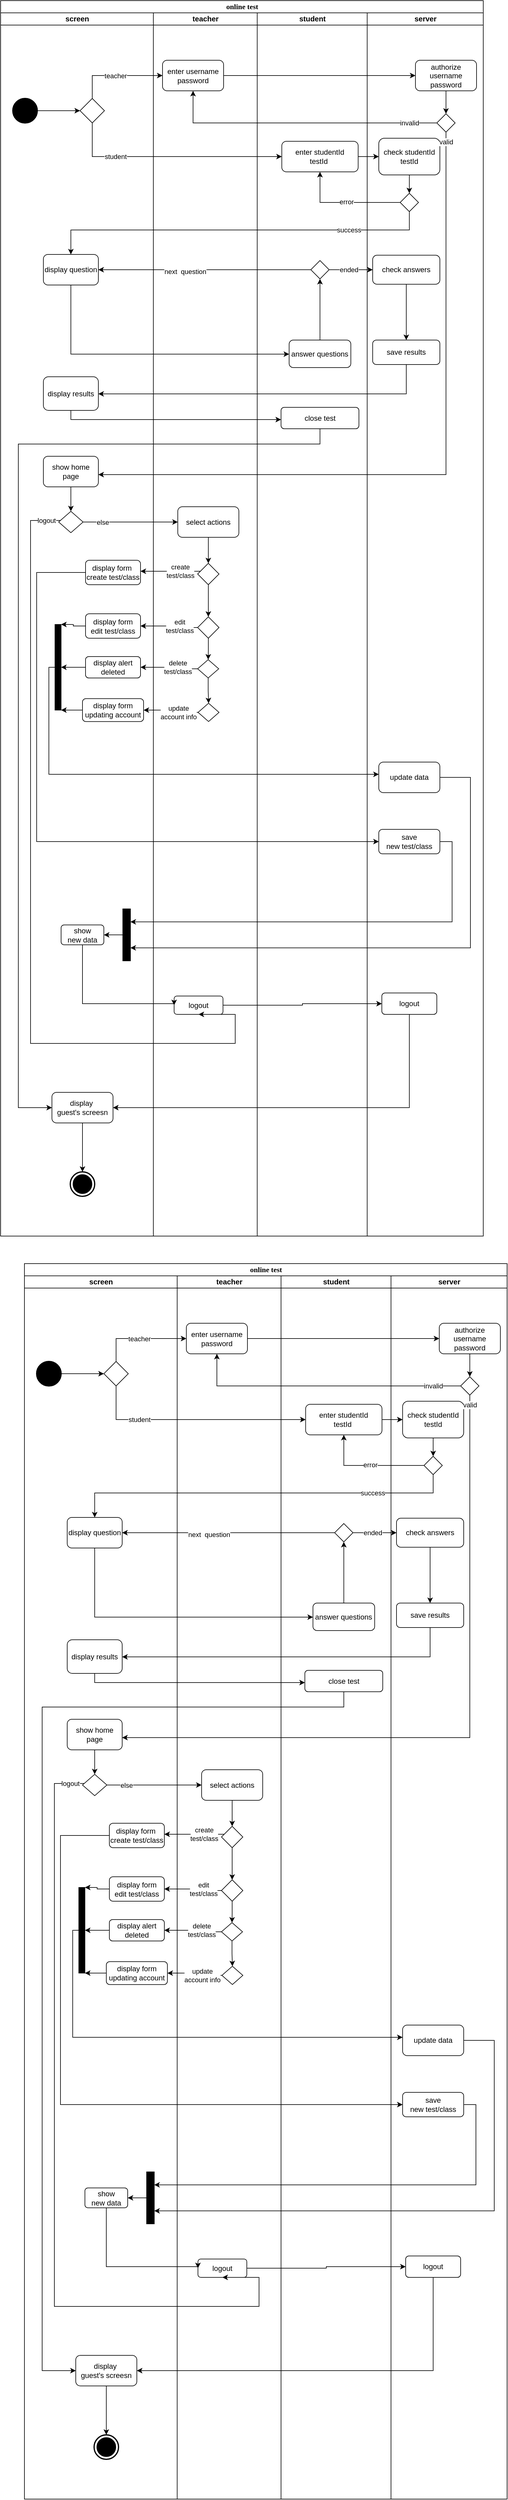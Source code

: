 <mxfile version="14.5.1" type="github">
  <diagram name="Page-1" id="0783ab3e-0a74-02c8-0abd-f7b4e66b4bec">
    <mxGraphModel dx="1246" dy="497" grid="1" gridSize="10" guides="1" tooltips="1" connect="1" arrows="1" fold="1" page="1" pageScale="1" pageWidth="850" pageHeight="1100" background="#ffffff" math="0" shadow="0">
      <root>
        <mxCell id="0" />
        <mxCell id="1" parent="0" />
        <mxCell id="1c1d494c118603dd-1" value="online test" style="swimlane;html=1;childLayout=stackLayout;startSize=20;rounded=0;shadow=0;comic=0;labelBackgroundColor=none;strokeWidth=1;fontFamily=Verdana;fontSize=12;align=center;" parent="1" vertex="1">
          <mxGeometry x="41" y="25" width="790" height="2020" as="geometry" />
        </mxCell>
        <mxCell id="1c1d494c118603dd-2" value="screen" style="swimlane;html=1;startSize=20;" parent="1c1d494c118603dd-1" vertex="1">
          <mxGeometry y="20" width="250" height="2000" as="geometry">
            <mxRectangle y="20" width="30" height="1030" as="alternateBounds" />
          </mxGeometry>
        </mxCell>
        <mxCell id="__xzhOT7xX7lZz7hjgIz-19" style="edgeStyle=orthogonalEdgeStyle;rounded=0;orthogonalLoop=1;jettySize=auto;html=1;entryX=0;entryY=0.5;entryDx=0;entryDy=0;" parent="1c1d494c118603dd-2" source="__xzhOT7xX7lZz7hjgIz-13" target="__xzhOT7xX7lZz7hjgIz-15" edge="1">
          <mxGeometry relative="1" as="geometry" />
        </mxCell>
        <mxCell id="__xzhOT7xX7lZz7hjgIz-13" value="" style="shape=ellipse;html=1;fillColor=#000000;strokeWidth=2;verticalLabelPosition=bottom;verticalAlignment=top;perimeter=ellipsePerimeter;" parent="1c1d494c118603dd-2" vertex="1">
          <mxGeometry x="20" y="140" width="40" height="40" as="geometry" />
        </mxCell>
        <mxCell id="__xzhOT7xX7lZz7hjgIz-15" value="" style="shape=rhombus;html=1;verticalLabelPosition=bottom;verticalAlignment=top;" parent="1c1d494c118603dd-2" vertex="1">
          <mxGeometry x="130" y="140" width="40" height="40" as="geometry" />
        </mxCell>
        <mxCell id="__xzhOT7xX7lZz7hjgIz-214" style="edgeStyle=orthogonalEdgeStyle;rounded=0;orthogonalLoop=1;jettySize=auto;html=1;entryX=0.5;entryY=0;entryDx=0;entryDy=0;" parent="1c1d494c118603dd-2" source="__xzhOT7xX7lZz7hjgIz-34" target="__xzhOT7xX7lZz7hjgIz-212" edge="1">
          <mxGeometry relative="1" as="geometry" />
        </mxCell>
        <mxCell id="__xzhOT7xX7lZz7hjgIz-34" value="show home page" style="shape=rect;html=1;rounded=1;whiteSpace=wrap;align=center;" parent="1c1d494c118603dd-2" vertex="1">
          <mxGeometry x="70" y="725" width="90" height="50" as="geometry" />
        </mxCell>
        <mxCell id="__xzhOT7xX7lZz7hjgIz-47" value="display question" style="shape=rect;html=1;rounded=1;whiteSpace=wrap;align=center;" parent="1c1d494c118603dd-2" vertex="1">
          <mxGeometry x="70" y="395" width="90" height="50" as="geometry" />
        </mxCell>
        <mxCell id="__xzhOT7xX7lZz7hjgIz-63" value="display results" style="shape=rect;html=1;rounded=1;whiteSpace=wrap;align=center;" parent="1c1d494c118603dd-2" vertex="1">
          <mxGeometry x="70" y="595" width="90" height="55" as="geometry" />
        </mxCell>
        <mxCell id="__xzhOT7xX7lZz7hjgIz-65" value="" style="html=1;shape=mxgraph.sysml.actFinal;strokeWidth=2;verticalLabelPosition=bottom;verticalAlignment=top;" parent="1c1d494c118603dd-2" vertex="1">
          <mxGeometry x="114" y="1895" width="40" height="40" as="geometry" />
        </mxCell>
        <mxCell id="__xzhOT7xX7lZz7hjgIz-78" value="display form&amp;nbsp;&lt;br&gt;create test/class" style="shape=rect;html=1;rounded=1;whiteSpace=wrap;align=center;" parent="1c1d494c118603dd-2" vertex="1">
          <mxGeometry x="139" y="895" width="90" height="40" as="geometry" />
        </mxCell>
        <mxCell id="__xzhOT7xX7lZz7hjgIz-79" value="display form&lt;br&gt;edit test/class" style="shape=rect;html=1;rounded=1;whiteSpace=wrap;align=center;" parent="1c1d494c118603dd-2" vertex="1">
          <mxGeometry x="139" y="982.5" width="90" height="40" as="geometry" />
        </mxCell>
        <mxCell id="__xzhOT7xX7lZz7hjgIz-89" value="display alert&lt;br&gt;deleted" style="shape=rect;html=1;rounded=1;whiteSpace=wrap;align=center;" parent="1c1d494c118603dd-2" vertex="1">
          <mxGeometry x="139" y="1052.5" width="90" height="35" as="geometry" />
        </mxCell>
        <mxCell id="__xzhOT7xX7lZz7hjgIz-95" value="display form&lt;br&gt;updating account" style="shape=rect;html=1;rounded=1;whiteSpace=wrap;align=center;" parent="1c1d494c118603dd-2" vertex="1">
          <mxGeometry x="134" y="1121.25" width="100" height="37.5" as="geometry" />
        </mxCell>
        <mxCell id="__xzhOT7xX7lZz7hjgIz-99" value="" style="shape=rect;html=1;fillColor=#000000;verticalLabelPosition=bottom;labelBackgroundColor=#ffffff;verticalAlign=top;" parent="1c1d494c118603dd-2" vertex="1">
          <mxGeometry x="89" y="1000" width="10" height="140" as="geometry" />
        </mxCell>
        <mxCell id="__xzhOT7xX7lZz7hjgIz-109" style="edgeStyle=orthogonalEdgeStyle;rounded=0;orthogonalLoop=1;jettySize=auto;html=1;entryX=1;entryY=0;entryDx=0;entryDy=0;" parent="1c1d494c118603dd-2" source="__xzhOT7xX7lZz7hjgIz-79" target="__xzhOT7xX7lZz7hjgIz-99" edge="1">
          <mxGeometry relative="1" as="geometry">
            <Array as="points">
              <mxPoint x="119" y="1003" />
              <mxPoint x="119" y="1000" />
            </Array>
          </mxGeometry>
        </mxCell>
        <mxCell id="__xzhOT7xX7lZz7hjgIz-110" style="edgeStyle=orthogonalEdgeStyle;rounded=0;orthogonalLoop=1;jettySize=auto;html=1;entryX=1;entryY=0.5;entryDx=0;entryDy=0;" parent="1c1d494c118603dd-2" source="__xzhOT7xX7lZz7hjgIz-89" target="__xzhOT7xX7lZz7hjgIz-99" edge="1">
          <mxGeometry relative="1" as="geometry" />
        </mxCell>
        <mxCell id="__xzhOT7xX7lZz7hjgIz-111" style="edgeStyle=orthogonalEdgeStyle;rounded=0;orthogonalLoop=1;jettySize=auto;html=1;entryX=1;entryY=1;entryDx=0;entryDy=0;" parent="1c1d494c118603dd-2" source="__xzhOT7xX7lZz7hjgIz-95" target="__xzhOT7xX7lZz7hjgIz-99" edge="1">
          <mxGeometry relative="1" as="geometry">
            <Array as="points">
              <mxPoint x="114" y="1140" />
              <mxPoint x="114" y="1140" />
            </Array>
          </mxGeometry>
        </mxCell>
        <mxCell id="__xzhOT7xX7lZz7hjgIz-120" value="" style="shape=rect;html=1;fillColor=#000000;verticalLabelPosition=bottom;labelBackgroundColor=#ffffff;verticalAlign=top;" parent="1c1d494c118603dd-2" vertex="1">
          <mxGeometry x="200" y="1465" width="12.5" height="85" as="geometry" />
        </mxCell>
        <mxCell id="__xzhOT7xX7lZz7hjgIz-130" value="show &lt;br&gt;new data" style="shape=rect;html=1;rounded=1;whiteSpace=wrap;align=center;" parent="1c1d494c118603dd-2" vertex="1">
          <mxGeometry x="99" y="1491.25" width="70" height="32.5" as="geometry" />
        </mxCell>
        <mxCell id="__xzhOT7xX7lZz7hjgIz-129" style="edgeStyle=orthogonalEdgeStyle;rounded=0;orthogonalLoop=1;jettySize=auto;html=1;" parent="1c1d494c118603dd-2" source="__xzhOT7xX7lZz7hjgIz-120" target="__xzhOT7xX7lZz7hjgIz-130" edge="1">
          <mxGeometry relative="1" as="geometry">
            <mxPoint x="159" y="1507.5" as="targetPoint" />
          </mxGeometry>
        </mxCell>
        <mxCell id="__xzhOT7xX7lZz7hjgIz-212" value="" style="rhombus;whiteSpace=wrap;html=1;" parent="1c1d494c118603dd-2" vertex="1">
          <mxGeometry x="95" y="815" width="40" height="35" as="geometry" />
        </mxCell>
        <mxCell id="__xzhOT7xX7lZz7hjgIz-251" style="edgeStyle=orthogonalEdgeStyle;rounded=0;orthogonalLoop=1;jettySize=auto;html=1;entryX=0.5;entryY=0;entryDx=0;entryDy=0;entryPerimeter=0;" parent="1c1d494c118603dd-2" source="__xzhOT7xX7lZz7hjgIz-247" target="__xzhOT7xX7lZz7hjgIz-65" edge="1">
          <mxGeometry relative="1" as="geometry" />
        </mxCell>
        <mxCell id="__xzhOT7xX7lZz7hjgIz-247" value="display&amp;nbsp;&lt;br&gt;guest&#39;s screesn" style="shape=rect;html=1;rounded=1;whiteSpace=wrap;align=center;" parent="1c1d494c118603dd-2" vertex="1">
          <mxGeometry x="84" y="1765" width="100" height="50" as="geometry" />
        </mxCell>
        <mxCell id="1c1d494c118603dd-3" value="teacher" style="swimlane;html=1;startSize=20;" parent="1c1d494c118603dd-1" vertex="1">
          <mxGeometry x="250" y="20" width="170" height="2000" as="geometry" />
        </mxCell>
        <mxCell id="__xzhOT7xX7lZz7hjgIz-21" value="enter username&lt;br&gt;password" style="shape=rect;html=1;rounded=1;whiteSpace=wrap;align=center;" parent="1c1d494c118603dd-3" vertex="1">
          <mxGeometry x="15" y="77.5" width="100" height="50" as="geometry" />
        </mxCell>
        <mxCell id="__xzhOT7xX7lZz7hjgIz-67" value="select actions" style="shape=rect;html=1;rounded=1;whiteSpace=wrap;align=center;" parent="1c1d494c118603dd-3" vertex="1">
          <mxGeometry x="40" y="807.5" width="100" height="50" as="geometry" />
        </mxCell>
        <mxCell id="__xzhOT7xX7lZz7hjgIz-70" value="" style="rhombus;whiteSpace=wrap;html=1;" parent="1c1d494c118603dd-3" vertex="1">
          <mxGeometry x="72.5" y="900" width="35" height="35" as="geometry" />
        </mxCell>
        <mxCell id="__xzhOT7xX7lZz7hjgIz-69" style="edgeStyle=orthogonalEdgeStyle;rounded=0;orthogonalLoop=1;jettySize=auto;html=1;exitX=0.5;exitY=1;exitDx=0;exitDy=0;" parent="1c1d494c118603dd-3" source="__xzhOT7xX7lZz7hjgIz-67" target="__xzhOT7xX7lZz7hjgIz-70" edge="1">
          <mxGeometry relative="1" as="geometry">
            <mxPoint x="74" y="937.5" as="targetPoint" />
            <mxPoint x="74" y="857.5" as="sourcePoint" />
          </mxGeometry>
        </mxCell>
        <mxCell id="__xzhOT7xX7lZz7hjgIz-80" value="" style="rhombus;whiteSpace=wrap;html=1;" parent="1c1d494c118603dd-3" vertex="1">
          <mxGeometry x="72.5" y="987.5" width="35" height="35" as="geometry" />
        </mxCell>
        <mxCell id="__xzhOT7xX7lZz7hjgIz-81" value="" style="edgeStyle=orthogonalEdgeStyle;rounded=0;orthogonalLoop=1;jettySize=auto;html=1;" parent="1c1d494c118603dd-3" source="__xzhOT7xX7lZz7hjgIz-70" target="__xzhOT7xX7lZz7hjgIz-80" edge="1">
          <mxGeometry relative="1" as="geometry" />
        </mxCell>
        <mxCell id="__xzhOT7xX7lZz7hjgIz-87" value="" style="rhombus;whiteSpace=wrap;html=1;" parent="1c1d494c118603dd-3" vertex="1">
          <mxGeometry x="72.5" y="1057.5" width="34.5" height="30" as="geometry" />
        </mxCell>
        <mxCell id="__xzhOT7xX7lZz7hjgIz-86" style="edgeStyle=orthogonalEdgeStyle;rounded=0;orthogonalLoop=1;jettySize=auto;html=1;" parent="1c1d494c118603dd-3" source="__xzhOT7xX7lZz7hjgIz-80" target="__xzhOT7xX7lZz7hjgIz-87" edge="1">
          <mxGeometry relative="1" as="geometry">
            <mxPoint x="74.5" y="1097.5" as="targetPoint" />
          </mxGeometry>
        </mxCell>
        <mxCell id="__xzhOT7xX7lZz7hjgIz-93" value="" style="rhombus;whiteSpace=wrap;html=1;" parent="1c1d494c118603dd-3" vertex="1">
          <mxGeometry x="73.25" y="1128.75" width="34.25" height="30" as="geometry" />
        </mxCell>
        <mxCell id="__xzhOT7xX7lZz7hjgIz-92" style="edgeStyle=orthogonalEdgeStyle;rounded=0;orthogonalLoop=1;jettySize=auto;html=1;" parent="1c1d494c118603dd-3" source="__xzhOT7xX7lZz7hjgIz-87" target="__xzhOT7xX7lZz7hjgIz-93" edge="1">
          <mxGeometry relative="1" as="geometry">
            <mxPoint x="74.75" y="1147.5" as="targetPoint" />
          </mxGeometry>
        </mxCell>
        <mxCell id="__xzhOT7xX7lZz7hjgIz-240" value="logout" style="shape=rect;html=1;rounded=1;whiteSpace=wrap;align=center;" parent="1c1d494c118603dd-3" vertex="1">
          <mxGeometry x="34" y="1607.5" width="80" height="30" as="geometry" />
        </mxCell>
        <mxCell id="BQfJ22sMHKFKmYUab2p0-1" value="student" style="swimlane;html=1;startSize=20;" parent="1c1d494c118603dd-1" vertex="1">
          <mxGeometry x="420" y="20" width="180" height="2000" as="geometry" />
        </mxCell>
        <mxCell id="__xzhOT7xX7lZz7hjgIz-25" value="enter studentId&lt;br&gt;testId&amp;nbsp;" style="shape=rect;html=1;rounded=1;whiteSpace=wrap;align=center;" parent="BQfJ22sMHKFKmYUab2p0-1" vertex="1">
          <mxGeometry x="40.25" y="210" width="125" height="50" as="geometry" />
        </mxCell>
        <mxCell id="__xzhOT7xX7lZz7hjgIz-50" value="answer questions" style="shape=rect;html=1;rounded=1;whiteSpace=wrap;align=center;" parent="BQfJ22sMHKFKmYUab2p0-1" vertex="1">
          <mxGeometry x="52.25" y="535" width="101" height="45" as="geometry" />
        </mxCell>
        <mxCell id="__xzhOT7xX7lZz7hjgIz-52" value="" style="rhombus;whiteSpace=wrap;html=1;" parent="BQfJ22sMHKFKmYUab2p0-1" vertex="1">
          <mxGeometry x="87.75" y="405" width="30" height="30" as="geometry" />
        </mxCell>
        <mxCell id="__xzhOT7xX7lZz7hjgIz-51" style="edgeStyle=orthogonalEdgeStyle;rounded=0;orthogonalLoop=1;jettySize=auto;html=1;" parent="BQfJ22sMHKFKmYUab2p0-1" source="__xzhOT7xX7lZz7hjgIz-50" target="__xzhOT7xX7lZz7hjgIz-52" edge="1">
          <mxGeometry relative="1" as="geometry">
            <mxPoint x="107.75" y="435" as="targetPoint" />
          </mxGeometry>
        </mxCell>
        <mxCell id="__xzhOT7xX7lZz7hjgIz-249" value="close test" style="shape=rect;html=1;rounded=1;whiteSpace=wrap;align=center;" parent="BQfJ22sMHKFKmYUab2p0-1" vertex="1">
          <mxGeometry x="39" y="645" width="127.5" height="35" as="geometry" />
        </mxCell>
        <mxCell id="__xzhOT7xX7lZz7hjgIz-3" value="server" style="swimlane;html=1;startSize=20;" parent="1c1d494c118603dd-1" vertex="1">
          <mxGeometry x="600" y="20" width="190" height="2000" as="geometry" />
        </mxCell>
        <mxCell id="__xzhOT7xX7lZz7hjgIz-28" value="authorize&lt;br&gt;username&lt;br&gt;password" style="shape=rect;html=1;rounded=1;whiteSpace=wrap;align=center;" parent="__xzhOT7xX7lZz7hjgIz-3" vertex="1">
          <mxGeometry x="79" y="77.5" width="100" height="50" as="geometry" />
        </mxCell>
        <mxCell id="__xzhOT7xX7lZz7hjgIz-30" value="" style="rhombus;whiteSpace=wrap;html=1;" parent="__xzhOT7xX7lZz7hjgIz-3" vertex="1">
          <mxGeometry x="114" y="165" width="30" height="30" as="geometry" />
        </mxCell>
        <mxCell id="__xzhOT7xX7lZz7hjgIz-29" style="edgeStyle=orthogonalEdgeStyle;rounded=0;orthogonalLoop=1;jettySize=auto;html=1;" parent="__xzhOT7xX7lZz7hjgIz-3" source="__xzhOT7xX7lZz7hjgIz-28" target="__xzhOT7xX7lZz7hjgIz-30" edge="1">
          <mxGeometry relative="1" as="geometry">
            <mxPoint x="89" y="170" as="targetPoint" />
          </mxGeometry>
        </mxCell>
        <mxCell id="__xzhOT7xX7lZz7hjgIz-41" value="check studentId&lt;br&gt;testId" style="shape=rect;html=1;rounded=1;whiteSpace=wrap;align=center;" parent="__xzhOT7xX7lZz7hjgIz-3" vertex="1">
          <mxGeometry x="19" y="205" width="100" height="60" as="geometry" />
        </mxCell>
        <mxCell id="__xzhOT7xX7lZz7hjgIz-43" value="" style="rhombus;whiteSpace=wrap;html=1;" parent="__xzhOT7xX7lZz7hjgIz-3" vertex="1">
          <mxGeometry x="54" y="295" width="30" height="30" as="geometry" />
        </mxCell>
        <mxCell id="__xzhOT7xX7lZz7hjgIz-42" style="edgeStyle=orthogonalEdgeStyle;rounded=0;orthogonalLoop=1;jettySize=auto;html=1;" parent="__xzhOT7xX7lZz7hjgIz-3" source="__xzhOT7xX7lZz7hjgIz-41" target="__xzhOT7xX7lZz7hjgIz-43" edge="1">
          <mxGeometry relative="1" as="geometry">
            <mxPoint x="59" y="315" as="targetPoint" />
          </mxGeometry>
        </mxCell>
        <mxCell id="__xzhOT7xX7lZz7hjgIz-58" value="check answers" style="shape=rect;html=1;rounded=1;whiteSpace=wrap;align=center;" parent="__xzhOT7xX7lZz7hjgIz-3" vertex="1">
          <mxGeometry x="9" y="396.25" width="110" height="47.5" as="geometry" />
        </mxCell>
        <mxCell id="__xzhOT7xX7lZz7hjgIz-61" value="save results" style="shape=rect;html=1;rounded=1;whiteSpace=wrap;align=center;" parent="__xzhOT7xX7lZz7hjgIz-3" vertex="1">
          <mxGeometry x="9" y="535" width="110" height="40" as="geometry" />
        </mxCell>
        <mxCell id="__xzhOT7xX7lZz7hjgIz-60" style="edgeStyle=orthogonalEdgeStyle;rounded=0;orthogonalLoop=1;jettySize=auto;html=1;" parent="__xzhOT7xX7lZz7hjgIz-3" source="__xzhOT7xX7lZz7hjgIz-58" target="__xzhOT7xX7lZz7hjgIz-61" edge="1">
          <mxGeometry relative="1" as="geometry">
            <mxPoint x="64" y="535" as="targetPoint" />
          </mxGeometry>
        </mxCell>
        <mxCell id="__xzhOT7xX7lZz7hjgIz-113" value="update data" style="shape=rect;html=1;rounded=1;whiteSpace=wrap;align=center;" parent="__xzhOT7xX7lZz7hjgIz-3" vertex="1">
          <mxGeometry x="19" y="1225" width="100" height="50" as="geometry" />
        </mxCell>
        <mxCell id="__xzhOT7xX7lZz7hjgIz-115" value="save &lt;br&gt;new&amp;nbsp;test/class" style="shape=rect;html=1;rounded=1;whiteSpace=wrap;align=center;" parent="__xzhOT7xX7lZz7hjgIz-3" vertex="1">
          <mxGeometry x="19" y="1335" width="100" height="40" as="geometry" />
        </mxCell>
        <mxCell id="__xzhOT7xX7lZz7hjgIz-242" value="logout" style="shape=rect;html=1;rounded=1;whiteSpace=wrap;align=center;" parent="__xzhOT7xX7lZz7hjgIz-3" vertex="1">
          <mxGeometry x="24" y="1602.5" width="90" height="35" as="geometry" />
        </mxCell>
        <mxCell id="__xzhOT7xX7lZz7hjgIz-20" style="edgeStyle=orthogonalEdgeStyle;rounded=0;orthogonalLoop=1;jettySize=auto;html=1;exitX=0.5;exitY=0;exitDx=0;exitDy=0;entryX=0;entryY=0.5;entryDx=0;entryDy=0;" parent="1c1d494c118603dd-1" source="__xzhOT7xX7lZz7hjgIz-15" target="__xzhOT7xX7lZz7hjgIz-21" edge="1">
          <mxGeometry relative="1" as="geometry">
            <mxPoint x="330" y="120" as="targetPoint" />
          </mxGeometry>
        </mxCell>
        <mxCell id="__xzhOT7xX7lZz7hjgIz-22" value="teacher" style="edgeLabel;html=1;align=center;verticalAlign=middle;resizable=0;points=[];" parent="__xzhOT7xX7lZz7hjgIz-20" vertex="1" connectable="0">
          <mxGeometry x="-0.216" y="4" relative="1" as="geometry">
            <mxPoint x="15.71" y="4" as="offset" />
          </mxGeometry>
        </mxCell>
        <mxCell id="__xzhOT7xX7lZz7hjgIz-24" style="edgeStyle=orthogonalEdgeStyle;rounded=0;orthogonalLoop=1;jettySize=auto;html=1;entryX=0;entryY=0.5;entryDx=0;entryDy=0;" parent="1c1d494c118603dd-1" source="__xzhOT7xX7lZz7hjgIz-15" target="__xzhOT7xX7lZz7hjgIz-25" edge="1">
          <mxGeometry relative="1" as="geometry">
            <mxPoint x="563" y="255" as="targetPoint" />
            <Array as="points">
              <mxPoint x="150" y="255" />
            </Array>
          </mxGeometry>
        </mxCell>
        <mxCell id="__xzhOT7xX7lZz7hjgIz-26" value="student" style="edgeLabel;html=1;align=center;verticalAlign=middle;resizable=0;points=[];" parent="__xzhOT7xX7lZz7hjgIz-24" vertex="1" connectable="0">
          <mxGeometry x="-0.565" y="-2" relative="1" as="geometry">
            <mxPoint x="13.57" y="-2" as="offset" />
          </mxGeometry>
        </mxCell>
        <mxCell id="__xzhOT7xX7lZz7hjgIz-27" style="edgeStyle=orthogonalEdgeStyle;rounded=0;orthogonalLoop=1;jettySize=auto;html=1;" parent="1c1d494c118603dd-1" source="__xzhOT7xX7lZz7hjgIz-21" target="__xzhOT7xX7lZz7hjgIz-28" edge="1">
          <mxGeometry relative="1" as="geometry">
            <mxPoint x="850" y="120" as="targetPoint" />
          </mxGeometry>
        </mxCell>
        <mxCell id="__xzhOT7xX7lZz7hjgIz-31" style="edgeStyle=orthogonalEdgeStyle;rounded=0;orthogonalLoop=1;jettySize=auto;html=1;entryX=0.5;entryY=1;entryDx=0;entryDy=0;" parent="1c1d494c118603dd-1" source="__xzhOT7xX7lZz7hjgIz-30" target="__xzhOT7xX7lZz7hjgIz-21" edge="1">
          <mxGeometry relative="1" as="geometry" />
        </mxCell>
        <mxCell id="__xzhOT7xX7lZz7hjgIz-32" value="invalid" style="edgeLabel;html=1;align=center;verticalAlign=middle;resizable=0;points=[];" parent="__xzhOT7xX7lZz7hjgIz-31" vertex="1" connectable="0">
          <mxGeometry x="-0.203" y="2" relative="1" as="geometry">
            <mxPoint x="135" y="-2" as="offset" />
          </mxGeometry>
        </mxCell>
        <mxCell id="__xzhOT7xX7lZz7hjgIz-33" style="edgeStyle=orthogonalEdgeStyle;rounded=0;orthogonalLoop=1;jettySize=auto;html=1;" parent="1c1d494c118603dd-1" source="__xzhOT7xX7lZz7hjgIz-30" target="__xzhOT7xX7lZz7hjgIz-34" edge="1">
          <mxGeometry relative="1" as="geometry">
            <mxPoint x="120" y="320" as="targetPoint" />
            <Array as="points">
              <mxPoint x="729" y="775" />
            </Array>
          </mxGeometry>
        </mxCell>
        <mxCell id="__xzhOT7xX7lZz7hjgIz-35" value="valid" style="edgeLabel;html=1;align=center;verticalAlign=middle;resizable=0;points=[];" parent="__xzhOT7xX7lZz7hjgIz-33" vertex="1" connectable="0">
          <mxGeometry x="-0.786" relative="1" as="geometry">
            <mxPoint y="-105" as="offset" />
          </mxGeometry>
        </mxCell>
        <mxCell id="__xzhOT7xX7lZz7hjgIz-40" style="edgeStyle=orthogonalEdgeStyle;rounded=0;orthogonalLoop=1;jettySize=auto;html=1;" parent="1c1d494c118603dd-1" source="__xzhOT7xX7lZz7hjgIz-25" target="__xzhOT7xX7lZz7hjgIz-41" edge="1">
          <mxGeometry relative="1" as="geometry">
            <mxPoint x="810" y="255" as="targetPoint" />
          </mxGeometry>
        </mxCell>
        <mxCell id="__xzhOT7xX7lZz7hjgIz-44" style="edgeStyle=orthogonalEdgeStyle;rounded=0;orthogonalLoop=1;jettySize=auto;html=1;entryX=0.5;entryY=1;entryDx=0;entryDy=0;" parent="1c1d494c118603dd-1" source="__xzhOT7xX7lZz7hjgIz-43" target="__xzhOT7xX7lZz7hjgIz-25" edge="1">
          <mxGeometry relative="1" as="geometry" />
        </mxCell>
        <mxCell id="__xzhOT7xX7lZz7hjgIz-45" value="error" style="edgeLabel;html=1;align=center;verticalAlign=middle;resizable=0;points=[];" parent="__xzhOT7xX7lZz7hjgIz-44" vertex="1" connectable="0">
          <mxGeometry x="-0.025" y="-1" relative="1" as="geometry">
            <mxPoint as="offset" />
          </mxGeometry>
        </mxCell>
        <mxCell id="__xzhOT7xX7lZz7hjgIz-46" style="edgeStyle=orthogonalEdgeStyle;rounded=0;orthogonalLoop=1;jettySize=auto;html=1;" parent="1c1d494c118603dd-1" source="__xzhOT7xX7lZz7hjgIz-43" target="__xzhOT7xX7lZz7hjgIz-47" edge="1">
          <mxGeometry relative="1" as="geometry">
            <mxPoint x="130" y="365" as="targetPoint" />
            <Array as="points">
              <mxPoint x="669" y="375" />
              <mxPoint x="115" y="375" />
            </Array>
          </mxGeometry>
        </mxCell>
        <mxCell id="__xzhOT7xX7lZz7hjgIz-48" value="success" style="edgeLabel;html=1;align=center;verticalAlign=middle;resizable=0;points=[];" parent="__xzhOT7xX7lZz7hjgIz-46" vertex="1" connectable="0">
          <mxGeometry x="-0.138" y="3" relative="1" as="geometry">
            <mxPoint x="139.41" y="-3" as="offset" />
          </mxGeometry>
        </mxCell>
        <mxCell id="__xzhOT7xX7lZz7hjgIz-49" style="edgeStyle=orthogonalEdgeStyle;rounded=0;orthogonalLoop=1;jettySize=auto;html=1;" parent="1c1d494c118603dd-1" source="__xzhOT7xX7lZz7hjgIz-47" target="__xzhOT7xX7lZz7hjgIz-50" edge="1">
          <mxGeometry relative="1" as="geometry">
            <mxPoint x="610" y="405" as="targetPoint" />
            <Array as="points">
              <mxPoint x="115" y="578" />
            </Array>
          </mxGeometry>
        </mxCell>
        <mxCell id="__xzhOT7xX7lZz7hjgIz-53" style="edgeStyle=orthogonalEdgeStyle;rounded=0;orthogonalLoop=1;jettySize=auto;html=1;entryX=1;entryY=0.5;entryDx=0;entryDy=0;" parent="1c1d494c118603dd-1" source="__xzhOT7xX7lZz7hjgIz-52" target="__xzhOT7xX7lZz7hjgIz-47" edge="1">
          <mxGeometry relative="1" as="geometry" />
        </mxCell>
        <mxCell id="__xzhOT7xX7lZz7hjgIz-56" value="next&amp;nbsp; question" style="edgeLabel;html=1;align=center;verticalAlign=middle;resizable=0;points=[];" parent="__xzhOT7xX7lZz7hjgIz-53" vertex="1" connectable="0">
          <mxGeometry x="-0.23" y="3" relative="1" as="geometry">
            <mxPoint x="-72.14" y="-0.5" as="offset" />
          </mxGeometry>
        </mxCell>
        <mxCell id="__xzhOT7xX7lZz7hjgIz-57" style="edgeStyle=orthogonalEdgeStyle;rounded=0;orthogonalLoop=1;jettySize=auto;html=1;" parent="1c1d494c118603dd-1" source="__xzhOT7xX7lZz7hjgIz-52" target="__xzhOT7xX7lZz7hjgIz-58" edge="1">
          <mxGeometry relative="1" as="geometry">
            <mxPoint x="829" y="440" as="targetPoint" />
          </mxGeometry>
        </mxCell>
        <mxCell id="__xzhOT7xX7lZz7hjgIz-59" value="ended" style="edgeLabel;html=1;align=center;verticalAlign=middle;resizable=0;points=[];" parent="__xzhOT7xX7lZz7hjgIz-57" vertex="1" connectable="0">
          <mxGeometry x="-0.105" relative="1" as="geometry">
            <mxPoint as="offset" />
          </mxGeometry>
        </mxCell>
        <mxCell id="__xzhOT7xX7lZz7hjgIz-62" style="edgeStyle=orthogonalEdgeStyle;rounded=0;orthogonalLoop=1;jettySize=auto;html=1;" parent="1c1d494c118603dd-1" source="__xzhOT7xX7lZz7hjgIz-61" target="__xzhOT7xX7lZz7hjgIz-63" edge="1">
          <mxGeometry relative="1" as="geometry">
            <mxPoint x="109" y="675" as="targetPoint" />
            <Array as="points">
              <mxPoint x="664" y="643" />
            </Array>
          </mxGeometry>
        </mxCell>
        <mxCell id="__xzhOT7xX7lZz7hjgIz-72" style="edgeStyle=orthogonalEdgeStyle;rounded=0;orthogonalLoop=1;jettySize=auto;html=1;" parent="1c1d494c118603dd-1" source="__xzhOT7xX7lZz7hjgIz-70" target="__xzhOT7xX7lZz7hjgIz-78" edge="1">
          <mxGeometry relative="1" as="geometry">
            <mxPoint x="299" y="1065" as="targetPoint" />
            <Array as="points">
              <mxPoint x="239" y="933" />
              <mxPoint x="239" y="933" />
            </Array>
          </mxGeometry>
        </mxCell>
        <mxCell id="__xzhOT7xX7lZz7hjgIz-76" value="create &lt;br&gt;test/class" style="edgeLabel;html=1;align=center;verticalAlign=middle;resizable=0;points=[];" parent="__xzhOT7xX7lZz7hjgIz-72" vertex="1" connectable="0">
          <mxGeometry x="0.213" y="4" relative="1" as="geometry">
            <mxPoint x="25.9" y="-4.1" as="offset" />
          </mxGeometry>
        </mxCell>
        <mxCell id="__xzhOT7xX7lZz7hjgIz-84" style="edgeStyle=orthogonalEdgeStyle;rounded=0;orthogonalLoop=1;jettySize=auto;html=1;entryX=1;entryY=0.5;entryDx=0;entryDy=0;" parent="1c1d494c118603dd-1" source="__xzhOT7xX7lZz7hjgIz-80" target="__xzhOT7xX7lZz7hjgIz-79" edge="1">
          <mxGeometry relative="1" as="geometry" />
        </mxCell>
        <mxCell id="__xzhOT7xX7lZz7hjgIz-85" value="edit &lt;br&gt;test/class" style="edgeLabel;html=1;align=center;verticalAlign=middle;resizable=0;points=[];" parent="__xzhOT7xX7lZz7hjgIz-84" vertex="1" connectable="0">
          <mxGeometry x="0.254" y="-1" relative="1" as="geometry">
            <mxPoint x="28.0" y="1" as="offset" />
          </mxGeometry>
        </mxCell>
        <mxCell id="__xzhOT7xX7lZz7hjgIz-88" style="edgeStyle=orthogonalEdgeStyle;rounded=0;orthogonalLoop=1;jettySize=auto;html=1;" parent="1c1d494c118603dd-1" source="__xzhOT7xX7lZz7hjgIz-87" target="__xzhOT7xX7lZz7hjgIz-89" edge="1">
          <mxGeometry relative="1" as="geometry">
            <mxPoint x="159" y="1090.0" as="targetPoint" />
          </mxGeometry>
        </mxCell>
        <mxCell id="__xzhOT7xX7lZz7hjgIz-90" value="delete &lt;br&gt;test/class" style="edgeLabel;html=1;align=center;verticalAlign=middle;resizable=0;points=[];" parent="__xzhOT7xX7lZz7hjgIz-88" vertex="1" connectable="0">
          <mxGeometry x="-0.409" y="2" relative="1" as="geometry">
            <mxPoint x="-4.5" y="-4.5" as="offset" />
          </mxGeometry>
        </mxCell>
        <mxCell id="__xzhOT7xX7lZz7hjgIz-94" style="edgeStyle=orthogonalEdgeStyle;rounded=0;orthogonalLoop=1;jettySize=auto;html=1;" parent="1c1d494c118603dd-1" source="__xzhOT7xX7lZz7hjgIz-93" target="__xzhOT7xX7lZz7hjgIz-95" edge="1">
          <mxGeometry relative="1" as="geometry">
            <mxPoint x="159" y="1160.0" as="targetPoint" />
          </mxGeometry>
        </mxCell>
        <mxCell id="__xzhOT7xX7lZz7hjgIz-96" value="update &lt;br&gt;account info" style="edgeLabel;html=1;align=center;verticalAlign=middle;resizable=0;points=[];" parent="__xzhOT7xX7lZz7hjgIz-94" vertex="1" connectable="0">
          <mxGeometry x="-0.307" y="3" relative="1" as="geometry">
            <mxPoint x="-0.94" y="-3.06" as="offset" />
          </mxGeometry>
        </mxCell>
        <mxCell id="__xzhOT7xX7lZz7hjgIz-112" style="edgeStyle=orthogonalEdgeStyle;rounded=0;orthogonalLoop=1;jettySize=auto;html=1;exitX=0;exitY=0.5;exitDx=0;exitDy=0;" parent="1c1d494c118603dd-1" source="__xzhOT7xX7lZz7hjgIz-99" target="__xzhOT7xX7lZz7hjgIz-113" edge="1">
          <mxGeometry relative="1" as="geometry">
            <mxPoint x="859" y="1265" as="targetPoint" />
            <Array as="points">
              <mxPoint x="79" y="1090" />
              <mxPoint x="79" y="1265" />
            </Array>
          </mxGeometry>
        </mxCell>
        <mxCell id="__xzhOT7xX7lZz7hjgIz-114" style="edgeStyle=orthogonalEdgeStyle;rounded=0;orthogonalLoop=1;jettySize=auto;html=1;" parent="1c1d494c118603dd-1" source="__xzhOT7xX7lZz7hjgIz-78" target="__xzhOT7xX7lZz7hjgIz-115" edge="1">
          <mxGeometry relative="1" as="geometry">
            <mxPoint x="859" y="1375" as="targetPoint" />
            <Array as="points">
              <mxPoint x="59" y="935" />
              <mxPoint x="59" y="1375" />
            </Array>
          </mxGeometry>
        </mxCell>
        <mxCell id="__xzhOT7xX7lZz7hjgIz-126" style="edgeStyle=orthogonalEdgeStyle;rounded=0;orthogonalLoop=1;jettySize=auto;html=1;entryX=1;entryY=0.25;entryDx=0;entryDy=0;" parent="1c1d494c118603dd-1" source="__xzhOT7xX7lZz7hjgIz-115" target="__xzhOT7xX7lZz7hjgIz-120" edge="1">
          <mxGeometry relative="1" as="geometry">
            <Array as="points">
              <mxPoint x="739" y="1375" />
              <mxPoint x="739" y="1506" />
            </Array>
          </mxGeometry>
        </mxCell>
        <mxCell id="__xzhOT7xX7lZz7hjgIz-127" style="edgeStyle=orthogonalEdgeStyle;rounded=0;orthogonalLoop=1;jettySize=auto;html=1;entryX=1;entryY=0.75;entryDx=0;entryDy=0;" parent="1c1d494c118603dd-1" source="__xzhOT7xX7lZz7hjgIz-113" target="__xzhOT7xX7lZz7hjgIz-120" edge="1">
          <mxGeometry relative="1" as="geometry">
            <Array as="points">
              <mxPoint x="769" y="1270" />
              <mxPoint x="769" y="1549" />
            </Array>
          </mxGeometry>
        </mxCell>
        <mxCell id="__xzhOT7xX7lZz7hjgIz-215" style="edgeStyle=orthogonalEdgeStyle;rounded=0;orthogonalLoop=1;jettySize=auto;html=1;entryX=0;entryY=0.5;entryDx=0;entryDy=0;" parent="1c1d494c118603dd-1" source="__xzhOT7xX7lZz7hjgIz-212" target="__xzhOT7xX7lZz7hjgIz-67" edge="1">
          <mxGeometry relative="1" as="geometry" />
        </mxCell>
        <mxCell id="__xzhOT7xX7lZz7hjgIz-216" value="else" style="edgeLabel;html=1;align=center;verticalAlign=middle;resizable=0;points=[];" parent="__xzhOT7xX7lZz7hjgIz-215" vertex="1" connectable="0">
          <mxGeometry x="0.211" relative="1" as="geometry">
            <mxPoint x="-62" as="offset" />
          </mxGeometry>
        </mxCell>
        <mxCell id="__xzhOT7xX7lZz7hjgIz-239" style="edgeStyle=orthogonalEdgeStyle;rounded=0;orthogonalLoop=1;jettySize=auto;html=1;entryX=0.5;entryY=1;entryDx=0;entryDy=0;" parent="1c1d494c118603dd-1" source="__xzhOT7xX7lZz7hjgIz-212" target="__xzhOT7xX7lZz7hjgIz-240" edge="1">
          <mxGeometry relative="1" as="geometry">
            <mxPoint x="359" y="1645" as="targetPoint" />
            <Array as="points">
              <mxPoint x="49" y="850" />
              <mxPoint x="49" y="1705" />
              <mxPoint x="384" y="1705" />
            </Array>
          </mxGeometry>
        </mxCell>
        <mxCell id="__xzhOT7xX7lZz7hjgIz-245" value="logout" style="edgeLabel;html=1;align=center;verticalAlign=middle;resizable=0;points=[];" parent="__xzhOT7xX7lZz7hjgIz-239" vertex="1" connectable="0">
          <mxGeometry x="-0.966" relative="1" as="geometry">
            <mxPoint as="offset" />
          </mxGeometry>
        </mxCell>
        <mxCell id="__xzhOT7xX7lZz7hjgIz-241" style="edgeStyle=orthogonalEdgeStyle;rounded=0;orthogonalLoop=1;jettySize=auto;html=1;" parent="1c1d494c118603dd-1" source="__xzhOT7xX7lZz7hjgIz-240" target="__xzhOT7xX7lZz7hjgIz-242" edge="1">
          <mxGeometry relative="1" as="geometry">
            <mxPoint x="839" y="1640" as="targetPoint" />
          </mxGeometry>
        </mxCell>
        <mxCell id="__xzhOT7xX7lZz7hjgIz-243" style="edgeStyle=orthogonalEdgeStyle;rounded=0;orthogonalLoop=1;jettySize=auto;html=1;entryX=0;entryY=0.5;entryDx=0;entryDy=0;" parent="1c1d494c118603dd-1" source="__xzhOT7xX7lZz7hjgIz-130" target="__xzhOT7xX7lZz7hjgIz-240" edge="1">
          <mxGeometry relative="1" as="geometry">
            <Array as="points">
              <mxPoint x="134" y="1640" />
            </Array>
          </mxGeometry>
        </mxCell>
        <mxCell id="__xzhOT7xX7lZz7hjgIz-246" style="edgeStyle=orthogonalEdgeStyle;rounded=0;orthogonalLoop=1;jettySize=auto;html=1;" parent="1c1d494c118603dd-1" source="__xzhOT7xX7lZz7hjgIz-242" target="__xzhOT7xX7lZz7hjgIz-247" edge="1">
          <mxGeometry relative="1" as="geometry">
            <mxPoint x="129" y="1815" as="targetPoint" />
            <Array as="points">
              <mxPoint x="669" y="1810" />
            </Array>
          </mxGeometry>
        </mxCell>
        <mxCell id="__xzhOT7xX7lZz7hjgIz-248" style="edgeStyle=orthogonalEdgeStyle;rounded=0;orthogonalLoop=1;jettySize=auto;html=1;" parent="1c1d494c118603dd-1" source="__xzhOT7xX7lZz7hjgIz-63" target="__xzhOT7xX7lZz7hjgIz-249" edge="1">
          <mxGeometry relative="1" as="geometry">
            <mxPoint x="609" y="695" as="targetPoint" />
            <Array as="points">
              <mxPoint x="115" y="685" />
            </Array>
          </mxGeometry>
        </mxCell>
        <mxCell id="__xzhOT7xX7lZz7hjgIz-250" style="edgeStyle=orthogonalEdgeStyle;rounded=0;orthogonalLoop=1;jettySize=auto;html=1;entryX=0;entryY=0.5;entryDx=0;entryDy=0;" parent="1c1d494c118603dd-1" source="__xzhOT7xX7lZz7hjgIz-249" target="__xzhOT7xX7lZz7hjgIz-247" edge="1">
          <mxGeometry relative="1" as="geometry">
            <mxPoint x="29" y="1245" as="targetPoint" />
            <Array as="points">
              <mxPoint x="523" y="725" />
              <mxPoint x="29" y="725" />
              <mxPoint x="29" y="1810" />
            </Array>
          </mxGeometry>
        </mxCell>
        <mxCell id="-zMomm2Fo_LwRIxPQ5R7-1" value="online test" style="swimlane;html=1;childLayout=stackLayout;startSize=20;rounded=0;shadow=0;comic=0;labelBackgroundColor=none;strokeWidth=1;fontFamily=Verdana;fontSize=12;align=center;" vertex="1" parent="1">
          <mxGeometry x="80" y="2090" width="790" height="2020" as="geometry" />
        </mxCell>
        <mxCell id="-zMomm2Fo_LwRIxPQ5R7-2" value="screen" style="swimlane;html=1;startSize=20;" vertex="1" parent="-zMomm2Fo_LwRIxPQ5R7-1">
          <mxGeometry y="20" width="250" height="2000" as="geometry">
            <mxRectangle y="20" width="30" height="1030" as="alternateBounds" />
          </mxGeometry>
        </mxCell>
        <mxCell id="-zMomm2Fo_LwRIxPQ5R7-3" style="edgeStyle=orthogonalEdgeStyle;rounded=0;orthogonalLoop=1;jettySize=auto;html=1;entryX=0;entryY=0.5;entryDx=0;entryDy=0;" edge="1" parent="-zMomm2Fo_LwRIxPQ5R7-2" source="-zMomm2Fo_LwRIxPQ5R7-4" target="-zMomm2Fo_LwRIxPQ5R7-5">
          <mxGeometry relative="1" as="geometry" />
        </mxCell>
        <mxCell id="-zMomm2Fo_LwRIxPQ5R7-4" value="" style="shape=ellipse;html=1;fillColor=#000000;strokeWidth=2;verticalLabelPosition=bottom;verticalAlignment=top;perimeter=ellipsePerimeter;" vertex="1" parent="-zMomm2Fo_LwRIxPQ5R7-2">
          <mxGeometry x="20" y="140" width="40" height="40" as="geometry" />
        </mxCell>
        <mxCell id="-zMomm2Fo_LwRIxPQ5R7-5" value="" style="shape=rhombus;html=1;verticalLabelPosition=bottom;verticalAlignment=top;" vertex="1" parent="-zMomm2Fo_LwRIxPQ5R7-2">
          <mxGeometry x="130" y="140" width="40" height="40" as="geometry" />
        </mxCell>
        <mxCell id="-zMomm2Fo_LwRIxPQ5R7-6" style="edgeStyle=orthogonalEdgeStyle;rounded=0;orthogonalLoop=1;jettySize=auto;html=1;entryX=0.5;entryY=0;entryDx=0;entryDy=0;" edge="1" parent="-zMomm2Fo_LwRIxPQ5R7-2" source="-zMomm2Fo_LwRIxPQ5R7-7" target="-zMomm2Fo_LwRIxPQ5R7-22">
          <mxGeometry relative="1" as="geometry" />
        </mxCell>
        <mxCell id="-zMomm2Fo_LwRIxPQ5R7-7" value="show home page" style="shape=rect;html=1;rounded=1;whiteSpace=wrap;align=center;" vertex="1" parent="-zMomm2Fo_LwRIxPQ5R7-2">
          <mxGeometry x="70" y="725" width="90" height="50" as="geometry" />
        </mxCell>
        <mxCell id="-zMomm2Fo_LwRIxPQ5R7-8" value="display question" style="shape=rect;html=1;rounded=1;whiteSpace=wrap;align=center;" vertex="1" parent="-zMomm2Fo_LwRIxPQ5R7-2">
          <mxGeometry x="70" y="395" width="90" height="50" as="geometry" />
        </mxCell>
        <mxCell id="-zMomm2Fo_LwRIxPQ5R7-9" value="display results" style="shape=rect;html=1;rounded=1;whiteSpace=wrap;align=center;" vertex="1" parent="-zMomm2Fo_LwRIxPQ5R7-2">
          <mxGeometry x="70" y="595" width="90" height="55" as="geometry" />
        </mxCell>
        <mxCell id="-zMomm2Fo_LwRIxPQ5R7-10" value="" style="html=1;shape=mxgraph.sysml.actFinal;strokeWidth=2;verticalLabelPosition=bottom;verticalAlignment=top;" vertex="1" parent="-zMomm2Fo_LwRIxPQ5R7-2">
          <mxGeometry x="114" y="1895" width="40" height="40" as="geometry" />
        </mxCell>
        <mxCell id="-zMomm2Fo_LwRIxPQ5R7-11" value="display form&amp;nbsp;&lt;br&gt;create test/class" style="shape=rect;html=1;rounded=1;whiteSpace=wrap;align=center;" vertex="1" parent="-zMomm2Fo_LwRIxPQ5R7-2">
          <mxGeometry x="139" y="895" width="90" height="40" as="geometry" />
        </mxCell>
        <mxCell id="-zMomm2Fo_LwRIxPQ5R7-12" value="display form&lt;br&gt;edit test/class" style="shape=rect;html=1;rounded=1;whiteSpace=wrap;align=center;" vertex="1" parent="-zMomm2Fo_LwRIxPQ5R7-2">
          <mxGeometry x="139" y="982.5" width="90" height="40" as="geometry" />
        </mxCell>
        <mxCell id="-zMomm2Fo_LwRIxPQ5R7-13" value="display alert&lt;br&gt;deleted" style="shape=rect;html=1;rounded=1;whiteSpace=wrap;align=center;" vertex="1" parent="-zMomm2Fo_LwRIxPQ5R7-2">
          <mxGeometry x="139" y="1052.5" width="90" height="35" as="geometry" />
        </mxCell>
        <mxCell id="-zMomm2Fo_LwRIxPQ5R7-14" value="display form&lt;br&gt;updating account" style="shape=rect;html=1;rounded=1;whiteSpace=wrap;align=center;" vertex="1" parent="-zMomm2Fo_LwRIxPQ5R7-2">
          <mxGeometry x="134" y="1121.25" width="100" height="37.5" as="geometry" />
        </mxCell>
        <mxCell id="-zMomm2Fo_LwRIxPQ5R7-15" value="" style="shape=rect;html=1;fillColor=#000000;verticalLabelPosition=bottom;labelBackgroundColor=#ffffff;verticalAlign=top;" vertex="1" parent="-zMomm2Fo_LwRIxPQ5R7-2">
          <mxGeometry x="89" y="1000" width="10" height="140" as="geometry" />
        </mxCell>
        <mxCell id="-zMomm2Fo_LwRIxPQ5R7-16" style="edgeStyle=orthogonalEdgeStyle;rounded=0;orthogonalLoop=1;jettySize=auto;html=1;entryX=1;entryY=0;entryDx=0;entryDy=0;" edge="1" parent="-zMomm2Fo_LwRIxPQ5R7-2" source="-zMomm2Fo_LwRIxPQ5R7-12" target="-zMomm2Fo_LwRIxPQ5R7-15">
          <mxGeometry relative="1" as="geometry">
            <Array as="points">
              <mxPoint x="119" y="1003" />
              <mxPoint x="119" y="1000" />
            </Array>
          </mxGeometry>
        </mxCell>
        <mxCell id="-zMomm2Fo_LwRIxPQ5R7-17" style="edgeStyle=orthogonalEdgeStyle;rounded=0;orthogonalLoop=1;jettySize=auto;html=1;entryX=1;entryY=0.5;entryDx=0;entryDy=0;" edge="1" parent="-zMomm2Fo_LwRIxPQ5R7-2" source="-zMomm2Fo_LwRIxPQ5R7-13" target="-zMomm2Fo_LwRIxPQ5R7-15">
          <mxGeometry relative="1" as="geometry" />
        </mxCell>
        <mxCell id="-zMomm2Fo_LwRIxPQ5R7-18" style="edgeStyle=orthogonalEdgeStyle;rounded=0;orthogonalLoop=1;jettySize=auto;html=1;entryX=1;entryY=1;entryDx=0;entryDy=0;" edge="1" parent="-zMomm2Fo_LwRIxPQ5R7-2" source="-zMomm2Fo_LwRIxPQ5R7-14" target="-zMomm2Fo_LwRIxPQ5R7-15">
          <mxGeometry relative="1" as="geometry">
            <Array as="points">
              <mxPoint x="114" y="1140" />
              <mxPoint x="114" y="1140" />
            </Array>
          </mxGeometry>
        </mxCell>
        <mxCell id="-zMomm2Fo_LwRIxPQ5R7-19" value="" style="shape=rect;html=1;fillColor=#000000;verticalLabelPosition=bottom;labelBackgroundColor=#ffffff;verticalAlign=top;" vertex="1" parent="-zMomm2Fo_LwRIxPQ5R7-2">
          <mxGeometry x="200" y="1465" width="12.5" height="85" as="geometry" />
        </mxCell>
        <mxCell id="-zMomm2Fo_LwRIxPQ5R7-20" value="show &lt;br&gt;new data" style="shape=rect;html=1;rounded=1;whiteSpace=wrap;align=center;" vertex="1" parent="-zMomm2Fo_LwRIxPQ5R7-2">
          <mxGeometry x="99" y="1491.25" width="70" height="32.5" as="geometry" />
        </mxCell>
        <mxCell id="-zMomm2Fo_LwRIxPQ5R7-21" style="edgeStyle=orthogonalEdgeStyle;rounded=0;orthogonalLoop=1;jettySize=auto;html=1;" edge="1" parent="-zMomm2Fo_LwRIxPQ5R7-2" source="-zMomm2Fo_LwRIxPQ5R7-19" target="-zMomm2Fo_LwRIxPQ5R7-20">
          <mxGeometry relative="1" as="geometry">
            <mxPoint x="159" y="1507.5" as="targetPoint" />
          </mxGeometry>
        </mxCell>
        <mxCell id="-zMomm2Fo_LwRIxPQ5R7-22" value="" style="rhombus;whiteSpace=wrap;html=1;" vertex="1" parent="-zMomm2Fo_LwRIxPQ5R7-2">
          <mxGeometry x="95" y="815" width="40" height="35" as="geometry" />
        </mxCell>
        <mxCell id="-zMomm2Fo_LwRIxPQ5R7-23" style="edgeStyle=orthogonalEdgeStyle;rounded=0;orthogonalLoop=1;jettySize=auto;html=1;entryX=0.5;entryY=0;entryDx=0;entryDy=0;entryPerimeter=0;" edge="1" parent="-zMomm2Fo_LwRIxPQ5R7-2" source="-zMomm2Fo_LwRIxPQ5R7-24" target="-zMomm2Fo_LwRIxPQ5R7-10">
          <mxGeometry relative="1" as="geometry" />
        </mxCell>
        <mxCell id="-zMomm2Fo_LwRIxPQ5R7-24" value="display&amp;nbsp;&lt;br&gt;guest&#39;s screesn" style="shape=rect;html=1;rounded=1;whiteSpace=wrap;align=center;" vertex="1" parent="-zMomm2Fo_LwRIxPQ5R7-2">
          <mxGeometry x="84" y="1765" width="100" height="50" as="geometry" />
        </mxCell>
        <mxCell id="-zMomm2Fo_LwRIxPQ5R7-25" value="teacher" style="swimlane;html=1;startSize=20;" vertex="1" parent="-zMomm2Fo_LwRIxPQ5R7-1">
          <mxGeometry x="250" y="20" width="170" height="2000" as="geometry" />
        </mxCell>
        <mxCell id="-zMomm2Fo_LwRIxPQ5R7-26" value="enter username&lt;br&gt;password" style="shape=rect;html=1;rounded=1;whiteSpace=wrap;align=center;" vertex="1" parent="-zMomm2Fo_LwRIxPQ5R7-25">
          <mxGeometry x="15" y="77.5" width="100" height="50" as="geometry" />
        </mxCell>
        <mxCell id="-zMomm2Fo_LwRIxPQ5R7-27" value="select actions" style="shape=rect;html=1;rounded=1;whiteSpace=wrap;align=center;" vertex="1" parent="-zMomm2Fo_LwRIxPQ5R7-25">
          <mxGeometry x="40" y="807.5" width="100" height="50" as="geometry" />
        </mxCell>
        <mxCell id="-zMomm2Fo_LwRIxPQ5R7-28" value="" style="rhombus;whiteSpace=wrap;html=1;" vertex="1" parent="-zMomm2Fo_LwRIxPQ5R7-25">
          <mxGeometry x="72.5" y="900" width="35" height="35" as="geometry" />
        </mxCell>
        <mxCell id="-zMomm2Fo_LwRIxPQ5R7-29" style="edgeStyle=orthogonalEdgeStyle;rounded=0;orthogonalLoop=1;jettySize=auto;html=1;exitX=0.5;exitY=1;exitDx=0;exitDy=0;" edge="1" parent="-zMomm2Fo_LwRIxPQ5R7-25" source="-zMomm2Fo_LwRIxPQ5R7-27" target="-zMomm2Fo_LwRIxPQ5R7-28">
          <mxGeometry relative="1" as="geometry">
            <mxPoint x="74" y="937.5" as="targetPoint" />
            <mxPoint x="74" y="857.5" as="sourcePoint" />
          </mxGeometry>
        </mxCell>
        <mxCell id="-zMomm2Fo_LwRIxPQ5R7-30" value="" style="rhombus;whiteSpace=wrap;html=1;" vertex="1" parent="-zMomm2Fo_LwRIxPQ5R7-25">
          <mxGeometry x="72.5" y="987.5" width="35" height="35" as="geometry" />
        </mxCell>
        <mxCell id="-zMomm2Fo_LwRIxPQ5R7-31" value="" style="edgeStyle=orthogonalEdgeStyle;rounded=0;orthogonalLoop=1;jettySize=auto;html=1;" edge="1" parent="-zMomm2Fo_LwRIxPQ5R7-25" source="-zMomm2Fo_LwRIxPQ5R7-28" target="-zMomm2Fo_LwRIxPQ5R7-30">
          <mxGeometry relative="1" as="geometry" />
        </mxCell>
        <mxCell id="-zMomm2Fo_LwRIxPQ5R7-32" value="" style="rhombus;whiteSpace=wrap;html=1;" vertex="1" parent="-zMomm2Fo_LwRIxPQ5R7-25">
          <mxGeometry x="72.5" y="1057.5" width="34.5" height="30" as="geometry" />
        </mxCell>
        <mxCell id="-zMomm2Fo_LwRIxPQ5R7-33" style="edgeStyle=orthogonalEdgeStyle;rounded=0;orthogonalLoop=1;jettySize=auto;html=1;" edge="1" parent="-zMomm2Fo_LwRIxPQ5R7-25" source="-zMomm2Fo_LwRIxPQ5R7-30" target="-zMomm2Fo_LwRIxPQ5R7-32">
          <mxGeometry relative="1" as="geometry">
            <mxPoint x="74.5" y="1097.5" as="targetPoint" />
          </mxGeometry>
        </mxCell>
        <mxCell id="-zMomm2Fo_LwRIxPQ5R7-34" value="" style="rhombus;whiteSpace=wrap;html=1;" vertex="1" parent="-zMomm2Fo_LwRIxPQ5R7-25">
          <mxGeometry x="73.25" y="1128.75" width="34.25" height="30" as="geometry" />
        </mxCell>
        <mxCell id="-zMomm2Fo_LwRIxPQ5R7-35" style="edgeStyle=orthogonalEdgeStyle;rounded=0;orthogonalLoop=1;jettySize=auto;html=1;" edge="1" parent="-zMomm2Fo_LwRIxPQ5R7-25" source="-zMomm2Fo_LwRIxPQ5R7-32" target="-zMomm2Fo_LwRIxPQ5R7-34">
          <mxGeometry relative="1" as="geometry">
            <mxPoint x="74.75" y="1147.5" as="targetPoint" />
          </mxGeometry>
        </mxCell>
        <mxCell id="-zMomm2Fo_LwRIxPQ5R7-36" value="logout" style="shape=rect;html=1;rounded=1;whiteSpace=wrap;align=center;" vertex="1" parent="-zMomm2Fo_LwRIxPQ5R7-25">
          <mxGeometry x="34" y="1607.5" width="80" height="30" as="geometry" />
        </mxCell>
        <mxCell id="-zMomm2Fo_LwRIxPQ5R7-37" value="student" style="swimlane;html=1;startSize=20;" vertex="1" parent="-zMomm2Fo_LwRIxPQ5R7-1">
          <mxGeometry x="420" y="20" width="180" height="2000" as="geometry" />
        </mxCell>
        <mxCell id="-zMomm2Fo_LwRIxPQ5R7-38" value="enter studentId&lt;br&gt;testId&amp;nbsp;" style="shape=rect;html=1;rounded=1;whiteSpace=wrap;align=center;" vertex="1" parent="-zMomm2Fo_LwRIxPQ5R7-37">
          <mxGeometry x="40.25" y="210" width="125" height="50" as="geometry" />
        </mxCell>
        <mxCell id="-zMomm2Fo_LwRIxPQ5R7-39" value="answer questions" style="shape=rect;html=1;rounded=1;whiteSpace=wrap;align=center;" vertex="1" parent="-zMomm2Fo_LwRIxPQ5R7-37">
          <mxGeometry x="52.25" y="535" width="101" height="45" as="geometry" />
        </mxCell>
        <mxCell id="-zMomm2Fo_LwRIxPQ5R7-40" value="" style="rhombus;whiteSpace=wrap;html=1;" vertex="1" parent="-zMomm2Fo_LwRIxPQ5R7-37">
          <mxGeometry x="87.75" y="405" width="30" height="30" as="geometry" />
        </mxCell>
        <mxCell id="-zMomm2Fo_LwRIxPQ5R7-41" style="edgeStyle=orthogonalEdgeStyle;rounded=0;orthogonalLoop=1;jettySize=auto;html=1;" edge="1" parent="-zMomm2Fo_LwRIxPQ5R7-37" source="-zMomm2Fo_LwRIxPQ5R7-39" target="-zMomm2Fo_LwRIxPQ5R7-40">
          <mxGeometry relative="1" as="geometry">
            <mxPoint x="107.75" y="435" as="targetPoint" />
          </mxGeometry>
        </mxCell>
        <mxCell id="-zMomm2Fo_LwRIxPQ5R7-42" value="close test" style="shape=rect;html=1;rounded=1;whiteSpace=wrap;align=center;" vertex="1" parent="-zMomm2Fo_LwRIxPQ5R7-37">
          <mxGeometry x="39" y="645" width="127.5" height="35" as="geometry" />
        </mxCell>
        <mxCell id="-zMomm2Fo_LwRIxPQ5R7-43" value="server" style="swimlane;html=1;startSize=20;" vertex="1" parent="-zMomm2Fo_LwRIxPQ5R7-1">
          <mxGeometry x="600" y="20" width="190" height="2000" as="geometry" />
        </mxCell>
        <mxCell id="-zMomm2Fo_LwRIxPQ5R7-44" value="authorize&lt;br&gt;username&lt;br&gt;password" style="shape=rect;html=1;rounded=1;whiteSpace=wrap;align=center;" vertex="1" parent="-zMomm2Fo_LwRIxPQ5R7-43">
          <mxGeometry x="79" y="77.5" width="100" height="50" as="geometry" />
        </mxCell>
        <mxCell id="-zMomm2Fo_LwRIxPQ5R7-45" value="" style="rhombus;whiteSpace=wrap;html=1;" vertex="1" parent="-zMomm2Fo_LwRIxPQ5R7-43">
          <mxGeometry x="114" y="165" width="30" height="30" as="geometry" />
        </mxCell>
        <mxCell id="-zMomm2Fo_LwRIxPQ5R7-46" style="edgeStyle=orthogonalEdgeStyle;rounded=0;orthogonalLoop=1;jettySize=auto;html=1;" edge="1" parent="-zMomm2Fo_LwRIxPQ5R7-43" source="-zMomm2Fo_LwRIxPQ5R7-44" target="-zMomm2Fo_LwRIxPQ5R7-45">
          <mxGeometry relative="1" as="geometry">
            <mxPoint x="89" y="170" as="targetPoint" />
          </mxGeometry>
        </mxCell>
        <mxCell id="-zMomm2Fo_LwRIxPQ5R7-47" value="check studentId&lt;br&gt;testId" style="shape=rect;html=1;rounded=1;whiteSpace=wrap;align=center;" vertex="1" parent="-zMomm2Fo_LwRIxPQ5R7-43">
          <mxGeometry x="19" y="205" width="100" height="60" as="geometry" />
        </mxCell>
        <mxCell id="-zMomm2Fo_LwRIxPQ5R7-48" value="" style="rhombus;whiteSpace=wrap;html=1;" vertex="1" parent="-zMomm2Fo_LwRIxPQ5R7-43">
          <mxGeometry x="54" y="295" width="30" height="30" as="geometry" />
        </mxCell>
        <mxCell id="-zMomm2Fo_LwRIxPQ5R7-49" style="edgeStyle=orthogonalEdgeStyle;rounded=0;orthogonalLoop=1;jettySize=auto;html=1;" edge="1" parent="-zMomm2Fo_LwRIxPQ5R7-43" source="-zMomm2Fo_LwRIxPQ5R7-47" target="-zMomm2Fo_LwRIxPQ5R7-48">
          <mxGeometry relative="1" as="geometry">
            <mxPoint x="59" y="315" as="targetPoint" />
          </mxGeometry>
        </mxCell>
        <mxCell id="-zMomm2Fo_LwRIxPQ5R7-50" value="check answers" style="shape=rect;html=1;rounded=1;whiteSpace=wrap;align=center;" vertex="1" parent="-zMomm2Fo_LwRIxPQ5R7-43">
          <mxGeometry x="9" y="396.25" width="110" height="47.5" as="geometry" />
        </mxCell>
        <mxCell id="-zMomm2Fo_LwRIxPQ5R7-51" value="save results" style="shape=rect;html=1;rounded=1;whiteSpace=wrap;align=center;" vertex="1" parent="-zMomm2Fo_LwRIxPQ5R7-43">
          <mxGeometry x="9" y="535" width="110" height="40" as="geometry" />
        </mxCell>
        <mxCell id="-zMomm2Fo_LwRIxPQ5R7-52" style="edgeStyle=orthogonalEdgeStyle;rounded=0;orthogonalLoop=1;jettySize=auto;html=1;" edge="1" parent="-zMomm2Fo_LwRIxPQ5R7-43" source="-zMomm2Fo_LwRIxPQ5R7-50" target="-zMomm2Fo_LwRIxPQ5R7-51">
          <mxGeometry relative="1" as="geometry">
            <mxPoint x="64" y="535" as="targetPoint" />
          </mxGeometry>
        </mxCell>
        <mxCell id="-zMomm2Fo_LwRIxPQ5R7-53" value="update data" style="shape=rect;html=1;rounded=1;whiteSpace=wrap;align=center;" vertex="1" parent="-zMomm2Fo_LwRIxPQ5R7-43">
          <mxGeometry x="19" y="1225" width="100" height="50" as="geometry" />
        </mxCell>
        <mxCell id="-zMomm2Fo_LwRIxPQ5R7-54" value="save &lt;br&gt;new&amp;nbsp;test/class" style="shape=rect;html=1;rounded=1;whiteSpace=wrap;align=center;" vertex="1" parent="-zMomm2Fo_LwRIxPQ5R7-43">
          <mxGeometry x="19" y="1335" width="100" height="40" as="geometry" />
        </mxCell>
        <mxCell id="-zMomm2Fo_LwRIxPQ5R7-55" value="logout" style="shape=rect;html=1;rounded=1;whiteSpace=wrap;align=center;" vertex="1" parent="-zMomm2Fo_LwRIxPQ5R7-43">
          <mxGeometry x="24" y="1602.5" width="90" height="35" as="geometry" />
        </mxCell>
        <mxCell id="-zMomm2Fo_LwRIxPQ5R7-56" style="edgeStyle=orthogonalEdgeStyle;rounded=0;orthogonalLoop=1;jettySize=auto;html=1;exitX=0.5;exitY=0;exitDx=0;exitDy=0;entryX=0;entryY=0.5;entryDx=0;entryDy=0;" edge="1" parent="-zMomm2Fo_LwRIxPQ5R7-1" source="-zMomm2Fo_LwRIxPQ5R7-5" target="-zMomm2Fo_LwRIxPQ5R7-26">
          <mxGeometry relative="1" as="geometry">
            <mxPoint x="330" y="120" as="targetPoint" />
          </mxGeometry>
        </mxCell>
        <mxCell id="-zMomm2Fo_LwRIxPQ5R7-57" value="teacher" style="edgeLabel;html=1;align=center;verticalAlign=middle;resizable=0;points=[];" vertex="1" connectable="0" parent="-zMomm2Fo_LwRIxPQ5R7-56">
          <mxGeometry x="-0.216" y="4" relative="1" as="geometry">
            <mxPoint x="15.71" y="4" as="offset" />
          </mxGeometry>
        </mxCell>
        <mxCell id="-zMomm2Fo_LwRIxPQ5R7-58" style="edgeStyle=orthogonalEdgeStyle;rounded=0;orthogonalLoop=1;jettySize=auto;html=1;entryX=0;entryY=0.5;entryDx=0;entryDy=0;" edge="1" parent="-zMomm2Fo_LwRIxPQ5R7-1" source="-zMomm2Fo_LwRIxPQ5R7-5" target="-zMomm2Fo_LwRIxPQ5R7-38">
          <mxGeometry relative="1" as="geometry">
            <mxPoint x="563" y="255" as="targetPoint" />
            <Array as="points">
              <mxPoint x="150" y="255" />
            </Array>
          </mxGeometry>
        </mxCell>
        <mxCell id="-zMomm2Fo_LwRIxPQ5R7-59" value="student" style="edgeLabel;html=1;align=center;verticalAlign=middle;resizable=0;points=[];" vertex="1" connectable="0" parent="-zMomm2Fo_LwRIxPQ5R7-58">
          <mxGeometry x="-0.565" y="-2" relative="1" as="geometry">
            <mxPoint x="13.57" y="-2" as="offset" />
          </mxGeometry>
        </mxCell>
        <mxCell id="-zMomm2Fo_LwRIxPQ5R7-60" style="edgeStyle=orthogonalEdgeStyle;rounded=0;orthogonalLoop=1;jettySize=auto;html=1;" edge="1" parent="-zMomm2Fo_LwRIxPQ5R7-1" source="-zMomm2Fo_LwRIxPQ5R7-26" target="-zMomm2Fo_LwRIxPQ5R7-44">
          <mxGeometry relative="1" as="geometry">
            <mxPoint x="850" y="120" as="targetPoint" />
          </mxGeometry>
        </mxCell>
        <mxCell id="-zMomm2Fo_LwRIxPQ5R7-61" style="edgeStyle=orthogonalEdgeStyle;rounded=0;orthogonalLoop=1;jettySize=auto;html=1;entryX=0.5;entryY=1;entryDx=0;entryDy=0;" edge="1" parent="-zMomm2Fo_LwRIxPQ5R7-1" source="-zMomm2Fo_LwRIxPQ5R7-45" target="-zMomm2Fo_LwRIxPQ5R7-26">
          <mxGeometry relative="1" as="geometry" />
        </mxCell>
        <mxCell id="-zMomm2Fo_LwRIxPQ5R7-62" value="invalid" style="edgeLabel;html=1;align=center;verticalAlign=middle;resizable=0;points=[];" vertex="1" connectable="0" parent="-zMomm2Fo_LwRIxPQ5R7-61">
          <mxGeometry x="-0.203" y="2" relative="1" as="geometry">
            <mxPoint x="135" y="-2" as="offset" />
          </mxGeometry>
        </mxCell>
        <mxCell id="-zMomm2Fo_LwRIxPQ5R7-63" style="edgeStyle=orthogonalEdgeStyle;rounded=0;orthogonalLoop=1;jettySize=auto;html=1;" edge="1" parent="-zMomm2Fo_LwRIxPQ5R7-1" source="-zMomm2Fo_LwRIxPQ5R7-45" target="-zMomm2Fo_LwRIxPQ5R7-7">
          <mxGeometry relative="1" as="geometry">
            <mxPoint x="120" y="320" as="targetPoint" />
            <Array as="points">
              <mxPoint x="729" y="775" />
            </Array>
          </mxGeometry>
        </mxCell>
        <mxCell id="-zMomm2Fo_LwRIxPQ5R7-64" value="valid" style="edgeLabel;html=1;align=center;verticalAlign=middle;resizable=0;points=[];" vertex="1" connectable="0" parent="-zMomm2Fo_LwRIxPQ5R7-63">
          <mxGeometry x="-0.786" relative="1" as="geometry">
            <mxPoint y="-105" as="offset" />
          </mxGeometry>
        </mxCell>
        <mxCell id="-zMomm2Fo_LwRIxPQ5R7-65" style="edgeStyle=orthogonalEdgeStyle;rounded=0;orthogonalLoop=1;jettySize=auto;html=1;" edge="1" parent="-zMomm2Fo_LwRIxPQ5R7-1" source="-zMomm2Fo_LwRIxPQ5R7-38" target="-zMomm2Fo_LwRIxPQ5R7-47">
          <mxGeometry relative="1" as="geometry">
            <mxPoint x="810" y="255" as="targetPoint" />
          </mxGeometry>
        </mxCell>
        <mxCell id="-zMomm2Fo_LwRIxPQ5R7-66" style="edgeStyle=orthogonalEdgeStyle;rounded=0;orthogonalLoop=1;jettySize=auto;html=1;entryX=0.5;entryY=1;entryDx=0;entryDy=0;" edge="1" parent="-zMomm2Fo_LwRIxPQ5R7-1" source="-zMomm2Fo_LwRIxPQ5R7-48" target="-zMomm2Fo_LwRIxPQ5R7-38">
          <mxGeometry relative="1" as="geometry" />
        </mxCell>
        <mxCell id="-zMomm2Fo_LwRIxPQ5R7-67" value="error" style="edgeLabel;html=1;align=center;verticalAlign=middle;resizable=0;points=[];" vertex="1" connectable="0" parent="-zMomm2Fo_LwRIxPQ5R7-66">
          <mxGeometry x="-0.025" y="-1" relative="1" as="geometry">
            <mxPoint as="offset" />
          </mxGeometry>
        </mxCell>
        <mxCell id="-zMomm2Fo_LwRIxPQ5R7-68" style="edgeStyle=orthogonalEdgeStyle;rounded=0;orthogonalLoop=1;jettySize=auto;html=1;" edge="1" parent="-zMomm2Fo_LwRIxPQ5R7-1" source="-zMomm2Fo_LwRIxPQ5R7-48" target="-zMomm2Fo_LwRIxPQ5R7-8">
          <mxGeometry relative="1" as="geometry">
            <mxPoint x="130" y="365" as="targetPoint" />
            <Array as="points">
              <mxPoint x="669" y="375" />
              <mxPoint x="115" y="375" />
            </Array>
          </mxGeometry>
        </mxCell>
        <mxCell id="-zMomm2Fo_LwRIxPQ5R7-69" value="success" style="edgeLabel;html=1;align=center;verticalAlign=middle;resizable=0;points=[];" vertex="1" connectable="0" parent="-zMomm2Fo_LwRIxPQ5R7-68">
          <mxGeometry x="-0.138" y="3" relative="1" as="geometry">
            <mxPoint x="139.41" y="-3" as="offset" />
          </mxGeometry>
        </mxCell>
        <mxCell id="-zMomm2Fo_LwRIxPQ5R7-70" style="edgeStyle=orthogonalEdgeStyle;rounded=0;orthogonalLoop=1;jettySize=auto;html=1;" edge="1" parent="-zMomm2Fo_LwRIxPQ5R7-1" source="-zMomm2Fo_LwRIxPQ5R7-8" target="-zMomm2Fo_LwRIxPQ5R7-39">
          <mxGeometry relative="1" as="geometry">
            <mxPoint x="610" y="405" as="targetPoint" />
            <Array as="points">
              <mxPoint x="115" y="578" />
            </Array>
          </mxGeometry>
        </mxCell>
        <mxCell id="-zMomm2Fo_LwRIxPQ5R7-71" style="edgeStyle=orthogonalEdgeStyle;rounded=0;orthogonalLoop=1;jettySize=auto;html=1;entryX=1;entryY=0.5;entryDx=0;entryDy=0;" edge="1" parent="-zMomm2Fo_LwRIxPQ5R7-1" source="-zMomm2Fo_LwRIxPQ5R7-40" target="-zMomm2Fo_LwRIxPQ5R7-8">
          <mxGeometry relative="1" as="geometry" />
        </mxCell>
        <mxCell id="-zMomm2Fo_LwRIxPQ5R7-72" value="next&amp;nbsp; question" style="edgeLabel;html=1;align=center;verticalAlign=middle;resizable=0;points=[];" vertex="1" connectable="0" parent="-zMomm2Fo_LwRIxPQ5R7-71">
          <mxGeometry x="-0.23" y="3" relative="1" as="geometry">
            <mxPoint x="-72.14" y="-0.5" as="offset" />
          </mxGeometry>
        </mxCell>
        <mxCell id="-zMomm2Fo_LwRIxPQ5R7-73" style="edgeStyle=orthogonalEdgeStyle;rounded=0;orthogonalLoop=1;jettySize=auto;html=1;" edge="1" parent="-zMomm2Fo_LwRIxPQ5R7-1" source="-zMomm2Fo_LwRIxPQ5R7-40" target="-zMomm2Fo_LwRIxPQ5R7-50">
          <mxGeometry relative="1" as="geometry">
            <mxPoint x="829" y="440" as="targetPoint" />
          </mxGeometry>
        </mxCell>
        <mxCell id="-zMomm2Fo_LwRIxPQ5R7-74" value="ended" style="edgeLabel;html=1;align=center;verticalAlign=middle;resizable=0;points=[];" vertex="1" connectable="0" parent="-zMomm2Fo_LwRIxPQ5R7-73">
          <mxGeometry x="-0.105" relative="1" as="geometry">
            <mxPoint as="offset" />
          </mxGeometry>
        </mxCell>
        <mxCell id="-zMomm2Fo_LwRIxPQ5R7-75" style="edgeStyle=orthogonalEdgeStyle;rounded=0;orthogonalLoop=1;jettySize=auto;html=1;" edge="1" parent="-zMomm2Fo_LwRIxPQ5R7-1" source="-zMomm2Fo_LwRIxPQ5R7-51" target="-zMomm2Fo_LwRIxPQ5R7-9">
          <mxGeometry relative="1" as="geometry">
            <mxPoint x="109" y="675" as="targetPoint" />
            <Array as="points">
              <mxPoint x="664" y="643" />
            </Array>
          </mxGeometry>
        </mxCell>
        <mxCell id="-zMomm2Fo_LwRIxPQ5R7-76" style="edgeStyle=orthogonalEdgeStyle;rounded=0;orthogonalLoop=1;jettySize=auto;html=1;" edge="1" parent="-zMomm2Fo_LwRIxPQ5R7-1" source="-zMomm2Fo_LwRIxPQ5R7-28" target="-zMomm2Fo_LwRIxPQ5R7-11">
          <mxGeometry relative="1" as="geometry">
            <mxPoint x="299" y="1065" as="targetPoint" />
            <Array as="points">
              <mxPoint x="239" y="933" />
              <mxPoint x="239" y="933" />
            </Array>
          </mxGeometry>
        </mxCell>
        <mxCell id="-zMomm2Fo_LwRIxPQ5R7-77" value="create &lt;br&gt;test/class" style="edgeLabel;html=1;align=center;verticalAlign=middle;resizable=0;points=[];" vertex="1" connectable="0" parent="-zMomm2Fo_LwRIxPQ5R7-76">
          <mxGeometry x="0.213" y="4" relative="1" as="geometry">
            <mxPoint x="25.9" y="-4.1" as="offset" />
          </mxGeometry>
        </mxCell>
        <mxCell id="-zMomm2Fo_LwRIxPQ5R7-78" style="edgeStyle=orthogonalEdgeStyle;rounded=0;orthogonalLoop=1;jettySize=auto;html=1;entryX=1;entryY=0.5;entryDx=0;entryDy=0;" edge="1" parent="-zMomm2Fo_LwRIxPQ5R7-1" source="-zMomm2Fo_LwRIxPQ5R7-30" target="-zMomm2Fo_LwRIxPQ5R7-12">
          <mxGeometry relative="1" as="geometry" />
        </mxCell>
        <mxCell id="-zMomm2Fo_LwRIxPQ5R7-79" value="edit &lt;br&gt;test/class" style="edgeLabel;html=1;align=center;verticalAlign=middle;resizable=0;points=[];" vertex="1" connectable="0" parent="-zMomm2Fo_LwRIxPQ5R7-78">
          <mxGeometry x="0.254" y="-1" relative="1" as="geometry">
            <mxPoint x="28.0" y="1" as="offset" />
          </mxGeometry>
        </mxCell>
        <mxCell id="-zMomm2Fo_LwRIxPQ5R7-80" style="edgeStyle=orthogonalEdgeStyle;rounded=0;orthogonalLoop=1;jettySize=auto;html=1;" edge="1" parent="-zMomm2Fo_LwRIxPQ5R7-1" source="-zMomm2Fo_LwRIxPQ5R7-32" target="-zMomm2Fo_LwRIxPQ5R7-13">
          <mxGeometry relative="1" as="geometry">
            <mxPoint x="159" y="1090.0" as="targetPoint" />
          </mxGeometry>
        </mxCell>
        <mxCell id="-zMomm2Fo_LwRIxPQ5R7-81" value="delete &lt;br&gt;test/class" style="edgeLabel;html=1;align=center;verticalAlign=middle;resizable=0;points=[];" vertex="1" connectable="0" parent="-zMomm2Fo_LwRIxPQ5R7-80">
          <mxGeometry x="-0.409" y="2" relative="1" as="geometry">
            <mxPoint x="-4.5" y="-4.5" as="offset" />
          </mxGeometry>
        </mxCell>
        <mxCell id="-zMomm2Fo_LwRIxPQ5R7-82" style="edgeStyle=orthogonalEdgeStyle;rounded=0;orthogonalLoop=1;jettySize=auto;html=1;" edge="1" parent="-zMomm2Fo_LwRIxPQ5R7-1" source="-zMomm2Fo_LwRIxPQ5R7-34" target="-zMomm2Fo_LwRIxPQ5R7-14">
          <mxGeometry relative="1" as="geometry">
            <mxPoint x="159" y="1160.0" as="targetPoint" />
          </mxGeometry>
        </mxCell>
        <mxCell id="-zMomm2Fo_LwRIxPQ5R7-83" value="update &lt;br&gt;account info" style="edgeLabel;html=1;align=center;verticalAlign=middle;resizable=0;points=[];" vertex="1" connectable="0" parent="-zMomm2Fo_LwRIxPQ5R7-82">
          <mxGeometry x="-0.307" y="3" relative="1" as="geometry">
            <mxPoint x="-0.94" y="-3.06" as="offset" />
          </mxGeometry>
        </mxCell>
        <mxCell id="-zMomm2Fo_LwRIxPQ5R7-84" style="edgeStyle=orthogonalEdgeStyle;rounded=0;orthogonalLoop=1;jettySize=auto;html=1;exitX=0;exitY=0.5;exitDx=0;exitDy=0;" edge="1" parent="-zMomm2Fo_LwRIxPQ5R7-1" source="-zMomm2Fo_LwRIxPQ5R7-15" target="-zMomm2Fo_LwRIxPQ5R7-53">
          <mxGeometry relative="1" as="geometry">
            <mxPoint x="859" y="1265" as="targetPoint" />
            <Array as="points">
              <mxPoint x="79" y="1090" />
              <mxPoint x="79" y="1265" />
            </Array>
          </mxGeometry>
        </mxCell>
        <mxCell id="-zMomm2Fo_LwRIxPQ5R7-85" style="edgeStyle=orthogonalEdgeStyle;rounded=0;orthogonalLoop=1;jettySize=auto;html=1;" edge="1" parent="-zMomm2Fo_LwRIxPQ5R7-1" source="-zMomm2Fo_LwRIxPQ5R7-11" target="-zMomm2Fo_LwRIxPQ5R7-54">
          <mxGeometry relative="1" as="geometry">
            <mxPoint x="859" y="1375" as="targetPoint" />
            <Array as="points">
              <mxPoint x="59" y="935" />
              <mxPoint x="59" y="1375" />
            </Array>
          </mxGeometry>
        </mxCell>
        <mxCell id="-zMomm2Fo_LwRIxPQ5R7-86" style="edgeStyle=orthogonalEdgeStyle;rounded=0;orthogonalLoop=1;jettySize=auto;html=1;entryX=1;entryY=0.25;entryDx=0;entryDy=0;" edge="1" parent="-zMomm2Fo_LwRIxPQ5R7-1" source="-zMomm2Fo_LwRIxPQ5R7-54" target="-zMomm2Fo_LwRIxPQ5R7-19">
          <mxGeometry relative="1" as="geometry">
            <Array as="points">
              <mxPoint x="739" y="1375" />
              <mxPoint x="739" y="1506" />
            </Array>
          </mxGeometry>
        </mxCell>
        <mxCell id="-zMomm2Fo_LwRIxPQ5R7-87" style="edgeStyle=orthogonalEdgeStyle;rounded=0;orthogonalLoop=1;jettySize=auto;html=1;entryX=1;entryY=0.75;entryDx=0;entryDy=0;" edge="1" parent="-zMomm2Fo_LwRIxPQ5R7-1" source="-zMomm2Fo_LwRIxPQ5R7-53" target="-zMomm2Fo_LwRIxPQ5R7-19">
          <mxGeometry relative="1" as="geometry">
            <Array as="points">
              <mxPoint x="769" y="1270" />
              <mxPoint x="769" y="1549" />
            </Array>
          </mxGeometry>
        </mxCell>
        <mxCell id="-zMomm2Fo_LwRIxPQ5R7-88" style="edgeStyle=orthogonalEdgeStyle;rounded=0;orthogonalLoop=1;jettySize=auto;html=1;entryX=0;entryY=0.5;entryDx=0;entryDy=0;" edge="1" parent="-zMomm2Fo_LwRIxPQ5R7-1" source="-zMomm2Fo_LwRIxPQ5R7-22" target="-zMomm2Fo_LwRIxPQ5R7-27">
          <mxGeometry relative="1" as="geometry" />
        </mxCell>
        <mxCell id="-zMomm2Fo_LwRIxPQ5R7-89" value="else" style="edgeLabel;html=1;align=center;verticalAlign=middle;resizable=0;points=[];" vertex="1" connectable="0" parent="-zMomm2Fo_LwRIxPQ5R7-88">
          <mxGeometry x="0.211" relative="1" as="geometry">
            <mxPoint x="-62" as="offset" />
          </mxGeometry>
        </mxCell>
        <mxCell id="-zMomm2Fo_LwRIxPQ5R7-90" style="edgeStyle=orthogonalEdgeStyle;rounded=0;orthogonalLoop=1;jettySize=auto;html=1;entryX=0.5;entryY=1;entryDx=0;entryDy=0;" edge="1" parent="-zMomm2Fo_LwRIxPQ5R7-1" source="-zMomm2Fo_LwRIxPQ5R7-22" target="-zMomm2Fo_LwRIxPQ5R7-36">
          <mxGeometry relative="1" as="geometry">
            <mxPoint x="359" y="1645" as="targetPoint" />
            <Array as="points">
              <mxPoint x="49" y="850" />
              <mxPoint x="49" y="1705" />
              <mxPoint x="384" y="1705" />
            </Array>
          </mxGeometry>
        </mxCell>
        <mxCell id="-zMomm2Fo_LwRIxPQ5R7-91" value="logout" style="edgeLabel;html=1;align=center;verticalAlign=middle;resizable=0;points=[];" vertex="1" connectable="0" parent="-zMomm2Fo_LwRIxPQ5R7-90">
          <mxGeometry x="-0.966" relative="1" as="geometry">
            <mxPoint as="offset" />
          </mxGeometry>
        </mxCell>
        <mxCell id="-zMomm2Fo_LwRIxPQ5R7-92" style="edgeStyle=orthogonalEdgeStyle;rounded=0;orthogonalLoop=1;jettySize=auto;html=1;" edge="1" parent="-zMomm2Fo_LwRIxPQ5R7-1" source="-zMomm2Fo_LwRIxPQ5R7-36" target="-zMomm2Fo_LwRIxPQ5R7-55">
          <mxGeometry relative="1" as="geometry">
            <mxPoint x="839" y="1640" as="targetPoint" />
          </mxGeometry>
        </mxCell>
        <mxCell id="-zMomm2Fo_LwRIxPQ5R7-93" style="edgeStyle=orthogonalEdgeStyle;rounded=0;orthogonalLoop=1;jettySize=auto;html=1;entryX=0;entryY=0.5;entryDx=0;entryDy=0;" edge="1" parent="-zMomm2Fo_LwRIxPQ5R7-1" source="-zMomm2Fo_LwRIxPQ5R7-20" target="-zMomm2Fo_LwRIxPQ5R7-36">
          <mxGeometry relative="1" as="geometry">
            <Array as="points">
              <mxPoint x="134" y="1640" />
            </Array>
          </mxGeometry>
        </mxCell>
        <mxCell id="-zMomm2Fo_LwRIxPQ5R7-94" style="edgeStyle=orthogonalEdgeStyle;rounded=0;orthogonalLoop=1;jettySize=auto;html=1;" edge="1" parent="-zMomm2Fo_LwRIxPQ5R7-1" source="-zMomm2Fo_LwRIxPQ5R7-55" target="-zMomm2Fo_LwRIxPQ5R7-24">
          <mxGeometry relative="1" as="geometry">
            <mxPoint x="129" y="1815" as="targetPoint" />
            <Array as="points">
              <mxPoint x="669" y="1810" />
            </Array>
          </mxGeometry>
        </mxCell>
        <mxCell id="-zMomm2Fo_LwRIxPQ5R7-95" style="edgeStyle=orthogonalEdgeStyle;rounded=0;orthogonalLoop=1;jettySize=auto;html=1;" edge="1" parent="-zMomm2Fo_LwRIxPQ5R7-1" source="-zMomm2Fo_LwRIxPQ5R7-9" target="-zMomm2Fo_LwRIxPQ5R7-42">
          <mxGeometry relative="1" as="geometry">
            <mxPoint x="609" y="695" as="targetPoint" />
            <Array as="points">
              <mxPoint x="115" y="685" />
            </Array>
          </mxGeometry>
        </mxCell>
        <mxCell id="-zMomm2Fo_LwRIxPQ5R7-96" style="edgeStyle=orthogonalEdgeStyle;rounded=0;orthogonalLoop=1;jettySize=auto;html=1;entryX=0;entryY=0.5;entryDx=0;entryDy=0;" edge="1" parent="-zMomm2Fo_LwRIxPQ5R7-1" source="-zMomm2Fo_LwRIxPQ5R7-42" target="-zMomm2Fo_LwRIxPQ5R7-24">
          <mxGeometry relative="1" as="geometry">
            <mxPoint x="29" y="1245" as="targetPoint" />
            <Array as="points">
              <mxPoint x="523" y="725" />
              <mxPoint x="29" y="725" />
              <mxPoint x="29" y="1810" />
            </Array>
          </mxGeometry>
        </mxCell>
      </root>
    </mxGraphModel>
  </diagram>
</mxfile>
